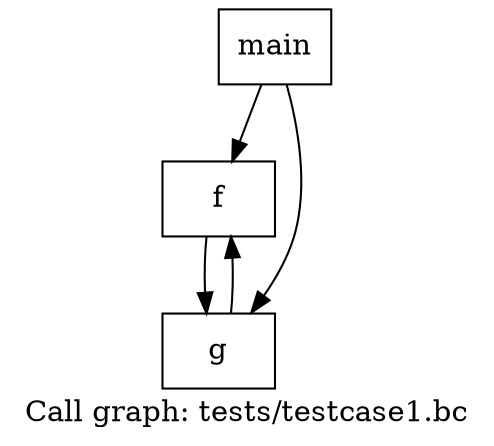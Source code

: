 digraph "Call graph: tests/testcase1.bc" {
	label="Call graph: tests/testcase1.bc";

	Node0x55d1df6e84b0 [shape=record,label="{main}"];
	Node0x55d1df6e84b0 -> Node0x55d1df6e8560;
	Node0x55d1df6e84b0 -> Node0x55d1df6e8610;
	Node0x55d1df6e8560 [shape=record,label="{f}"];
	Node0x55d1df6e8560 -> Node0x55d1df6e8610;
	Node0x55d1df6e8610 [shape=record,label="{g}"];
	Node0x55d1df6e8610 -> Node0x55d1df6e8560;
}
